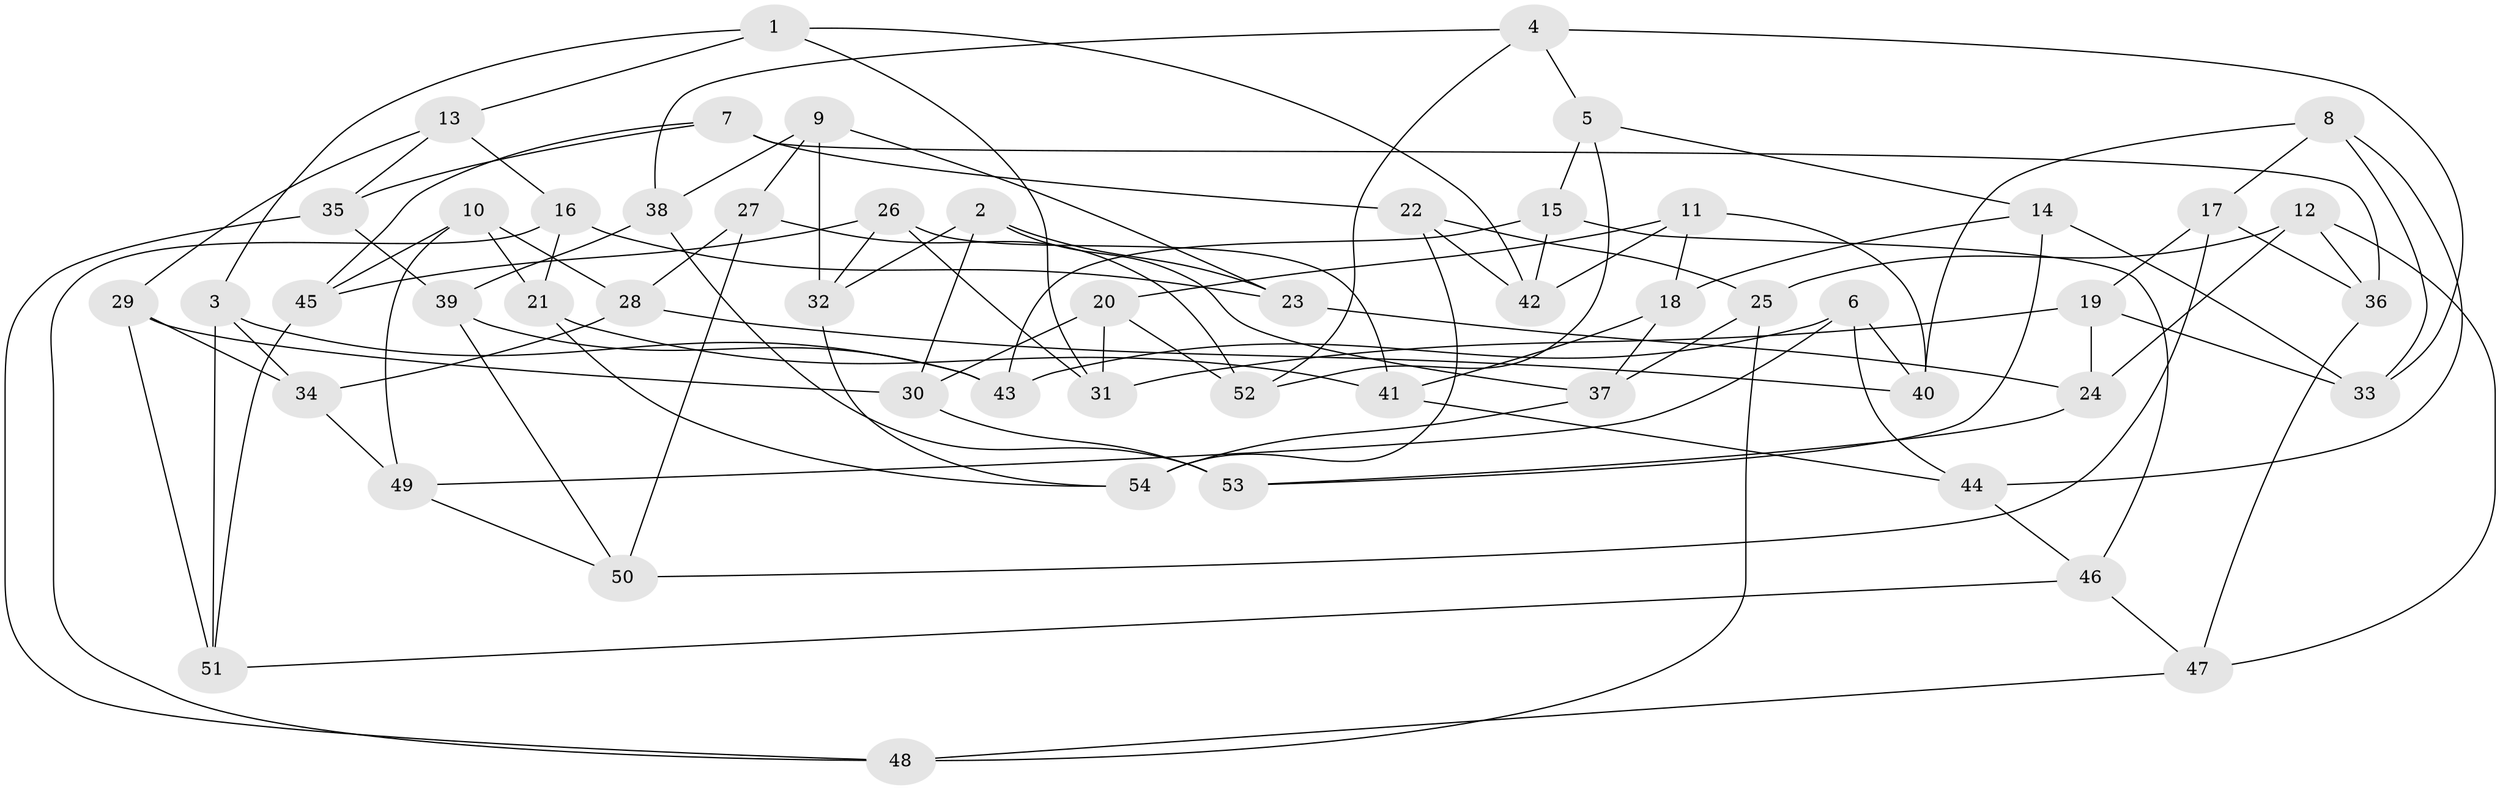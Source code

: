 // Generated by graph-tools (version 1.1) at 2025/11/02/27/25 16:11:49]
// undirected, 54 vertices, 108 edges
graph export_dot {
graph [start="1"]
  node [color=gray90,style=filled];
  1;
  2;
  3;
  4;
  5;
  6;
  7;
  8;
  9;
  10;
  11;
  12;
  13;
  14;
  15;
  16;
  17;
  18;
  19;
  20;
  21;
  22;
  23;
  24;
  25;
  26;
  27;
  28;
  29;
  30;
  31;
  32;
  33;
  34;
  35;
  36;
  37;
  38;
  39;
  40;
  41;
  42;
  43;
  44;
  45;
  46;
  47;
  48;
  49;
  50;
  51;
  52;
  53;
  54;
  1 -- 13;
  1 -- 3;
  1 -- 42;
  1 -- 31;
  2 -- 30;
  2 -- 23;
  2 -- 32;
  2 -- 37;
  3 -- 43;
  3 -- 34;
  3 -- 51;
  4 -- 33;
  4 -- 38;
  4 -- 52;
  4 -- 5;
  5 -- 14;
  5 -- 52;
  5 -- 15;
  6 -- 49;
  6 -- 43;
  6 -- 44;
  6 -- 40;
  7 -- 36;
  7 -- 35;
  7 -- 45;
  7 -- 22;
  8 -- 33;
  8 -- 17;
  8 -- 40;
  8 -- 44;
  9 -- 23;
  9 -- 38;
  9 -- 32;
  9 -- 27;
  10 -- 28;
  10 -- 49;
  10 -- 45;
  10 -- 21;
  11 -- 40;
  11 -- 20;
  11 -- 42;
  11 -- 18;
  12 -- 36;
  12 -- 24;
  12 -- 47;
  12 -- 25;
  13 -- 35;
  13 -- 16;
  13 -- 29;
  14 -- 18;
  14 -- 33;
  14 -- 53;
  15 -- 42;
  15 -- 43;
  15 -- 46;
  16 -- 21;
  16 -- 23;
  16 -- 48;
  17 -- 19;
  17 -- 36;
  17 -- 50;
  18 -- 37;
  18 -- 41;
  19 -- 33;
  19 -- 31;
  19 -- 24;
  20 -- 31;
  20 -- 52;
  20 -- 30;
  21 -- 41;
  21 -- 54;
  22 -- 25;
  22 -- 54;
  22 -- 42;
  23 -- 24;
  24 -- 53;
  25 -- 37;
  25 -- 48;
  26 -- 45;
  26 -- 32;
  26 -- 31;
  26 -- 41;
  27 -- 28;
  27 -- 52;
  27 -- 50;
  28 -- 34;
  28 -- 40;
  29 -- 34;
  29 -- 51;
  29 -- 30;
  30 -- 53;
  32 -- 54;
  34 -- 49;
  35 -- 39;
  35 -- 48;
  36 -- 47;
  37 -- 54;
  38 -- 39;
  38 -- 53;
  39 -- 50;
  39 -- 43;
  41 -- 44;
  44 -- 46;
  45 -- 51;
  46 -- 51;
  46 -- 47;
  47 -- 48;
  49 -- 50;
}
